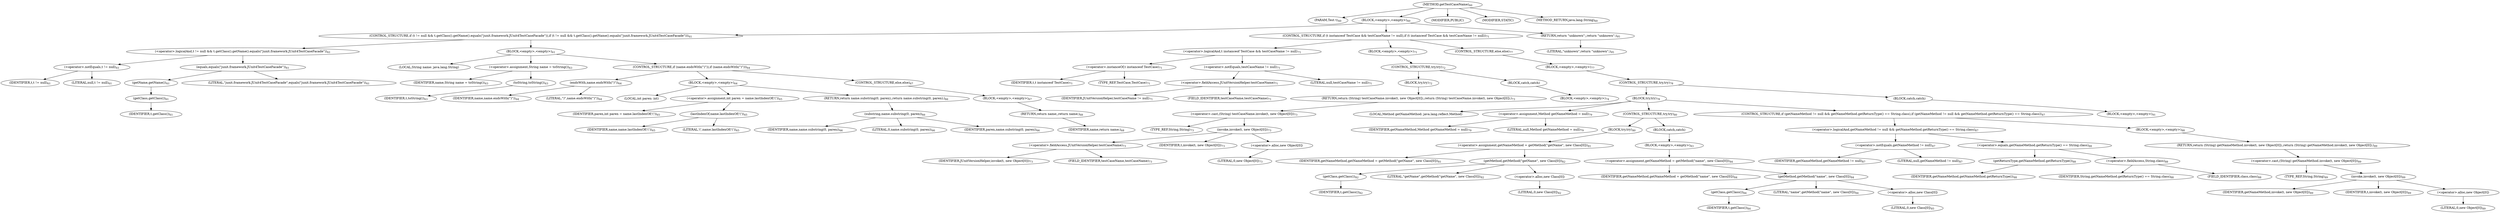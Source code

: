 digraph "getTestCaseName" {  
"21" [label = <(METHOD,getTestCaseName)<SUB>60</SUB>> ]
"22" [label = <(PARAM,Test t)<SUB>60</SUB>> ]
"23" [label = <(BLOCK,&lt;empty&gt;,&lt;empty&gt;)<SUB>60</SUB>> ]
"24" [label = <(CONTROL_STRUCTURE,if (t != null &amp;&amp; t.getClass().getName().equals(&quot;junit.framework.JUnit4TestCaseFacade&quot;)),if (t != null &amp;&amp; t.getClass().getName().equals(&quot;junit.framework.JUnit4TestCaseFacade&quot;)))<SUB>61</SUB>> ]
"25" [label = <(&lt;operator&gt;.logicalAnd,t != null &amp;&amp; t.getClass().getName().equals(&quot;junit.framework.JUnit4TestCaseFacade&quot;))<SUB>61</SUB>> ]
"26" [label = <(&lt;operator&gt;.notEquals,t != null)<SUB>61</SUB>> ]
"27" [label = <(IDENTIFIER,t,t != null)<SUB>61</SUB>> ]
"28" [label = <(LITERAL,null,t != null)<SUB>61</SUB>> ]
"29" [label = <(equals,equals(&quot;junit.framework.JUnit4TestCaseFacade&quot;))<SUB>61</SUB>> ]
"30" [label = <(getName,getName())<SUB>61</SUB>> ]
"31" [label = <(getClass,getClass())<SUB>61</SUB>> ]
"32" [label = <(IDENTIFIER,t,getClass())<SUB>61</SUB>> ]
"33" [label = <(LITERAL,&quot;junit.framework.JUnit4TestCaseFacade&quot;,equals(&quot;junit.framework.JUnit4TestCaseFacade&quot;))<SUB>61</SUB>> ]
"34" [label = <(BLOCK,&lt;empty&gt;,&lt;empty&gt;)<SUB>61</SUB>> ]
"35" [label = <(LOCAL,String name: java.lang.String)> ]
"36" [label = <(&lt;operator&gt;.assignment,String name = toString())<SUB>63</SUB>> ]
"37" [label = <(IDENTIFIER,name,String name = toString())<SUB>63</SUB>> ]
"38" [label = <(toString,toString())<SUB>63</SUB>> ]
"39" [label = <(IDENTIFIER,t,toString())<SUB>63</SUB>> ]
"40" [label = <(CONTROL_STRUCTURE,if (name.endsWith(&quot;)&quot;)),if (name.endsWith(&quot;)&quot;)))<SUB>64</SUB>> ]
"41" [label = <(endsWith,name.endsWith(&quot;)&quot;))<SUB>64</SUB>> ]
"42" [label = <(IDENTIFIER,name,name.endsWith(&quot;)&quot;))<SUB>64</SUB>> ]
"43" [label = <(LITERAL,&quot;)&quot;,name.endsWith(&quot;)&quot;))<SUB>64</SUB>> ]
"44" [label = <(BLOCK,&lt;empty&gt;,&lt;empty&gt;)<SUB>64</SUB>> ]
"45" [label = <(LOCAL,int paren: int)> ]
"46" [label = <(&lt;operator&gt;.assignment,int paren = name.lastIndexOf('('))<SUB>65</SUB>> ]
"47" [label = <(IDENTIFIER,paren,int paren = name.lastIndexOf('('))<SUB>65</SUB>> ]
"48" [label = <(lastIndexOf,name.lastIndexOf('('))<SUB>65</SUB>> ]
"49" [label = <(IDENTIFIER,name,name.lastIndexOf('('))<SUB>65</SUB>> ]
"50" [label = <(LITERAL,'(',name.lastIndexOf('('))<SUB>65</SUB>> ]
"51" [label = <(RETURN,return name.substring(0, paren);,return name.substring(0, paren);)<SUB>66</SUB>> ]
"52" [label = <(substring,name.substring(0, paren))<SUB>66</SUB>> ]
"53" [label = <(IDENTIFIER,name,name.substring(0, paren))<SUB>66</SUB>> ]
"54" [label = <(LITERAL,0,name.substring(0, paren))<SUB>66</SUB>> ]
"55" [label = <(IDENTIFIER,paren,name.substring(0, paren))<SUB>66</SUB>> ]
"56" [label = <(CONTROL_STRUCTURE,else,else)<SUB>67</SUB>> ]
"57" [label = <(BLOCK,&lt;empty&gt;,&lt;empty&gt;)<SUB>67</SUB>> ]
"58" [label = <(RETURN,return name;,return name;)<SUB>68</SUB>> ]
"59" [label = <(IDENTIFIER,name,return name;)<SUB>68</SUB>> ]
"60" [label = <(CONTROL_STRUCTURE,if (t instanceof TestCase &amp;&amp; testCaseName != null),if (t instanceof TestCase &amp;&amp; testCaseName != null))<SUB>71</SUB>> ]
"61" [label = <(&lt;operator&gt;.logicalAnd,t instanceof TestCase &amp;&amp; testCaseName != null)<SUB>71</SUB>> ]
"62" [label = <(&lt;operator&gt;.instanceOf,t instanceof TestCase)<SUB>71</SUB>> ]
"63" [label = <(IDENTIFIER,t,t instanceof TestCase)<SUB>71</SUB>> ]
"64" [label = <(TYPE_REF,TestCase,TestCase)<SUB>71</SUB>> ]
"65" [label = <(&lt;operator&gt;.notEquals,testCaseName != null)<SUB>71</SUB>> ]
"66" [label = <(&lt;operator&gt;.fieldAccess,JUnitVersionHelper.testCaseName)<SUB>71</SUB>> ]
"67" [label = <(IDENTIFIER,JUnitVersionHelper,testCaseName != null)<SUB>71</SUB>> ]
"68" [label = <(FIELD_IDENTIFIER,testCaseName,testCaseName)<SUB>71</SUB>> ]
"69" [label = <(LITERAL,null,testCaseName != null)<SUB>71</SUB>> ]
"70" [label = <(BLOCK,&lt;empty&gt;,&lt;empty&gt;)<SUB>71</SUB>> ]
"71" [label = <(CONTROL_STRUCTURE,try,try)<SUB>72</SUB>> ]
"72" [label = <(BLOCK,try,try)<SUB>72</SUB>> ]
"73" [label = <(RETURN,return (String) testCaseName.invoke(t, new Object[0]);,return (String) testCaseName.invoke(t, new Object[0]);)<SUB>73</SUB>> ]
"74" [label = <(&lt;operator&gt;.cast,(String) testCaseName.invoke(t, new Object[0]))<SUB>73</SUB>> ]
"75" [label = <(TYPE_REF,String,String)<SUB>73</SUB>> ]
"76" [label = <(invoke,invoke(t, new Object[0]))<SUB>73</SUB>> ]
"77" [label = <(&lt;operator&gt;.fieldAccess,JUnitVersionHelper.testCaseName)<SUB>73</SUB>> ]
"78" [label = <(IDENTIFIER,JUnitVersionHelper,invoke(t, new Object[0]))<SUB>73</SUB>> ]
"79" [label = <(FIELD_IDENTIFIER,testCaseName,testCaseName)<SUB>73</SUB>> ]
"80" [label = <(IDENTIFIER,t,invoke(t, new Object[0]))<SUB>73</SUB>> ]
"81" [label = <(&lt;operator&gt;.alloc,new Object[0])> ]
"82" [label = <(LITERAL,0,new Object[0])<SUB>73</SUB>> ]
"83" [label = <(BLOCK,catch,catch)> ]
"84" [label = <(BLOCK,&lt;empty&gt;,&lt;empty&gt;)<SUB>74</SUB>> ]
"85" [label = <(CONTROL_STRUCTURE,else,else)<SUB>77</SUB>> ]
"86" [label = <(BLOCK,&lt;empty&gt;,&lt;empty&gt;)<SUB>77</SUB>> ]
"87" [label = <(CONTROL_STRUCTURE,try,try)<SUB>78</SUB>> ]
"88" [label = <(BLOCK,try,try)<SUB>78</SUB>> ]
"89" [label = <(LOCAL,Method getNameMethod: java.lang.reflect.Method)> ]
"90" [label = <(&lt;operator&gt;.assignment,Method getNameMethod = null)<SUB>79</SUB>> ]
"91" [label = <(IDENTIFIER,getNameMethod,Method getNameMethod = null)<SUB>79</SUB>> ]
"92" [label = <(LITERAL,null,Method getNameMethod = null)<SUB>79</SUB>> ]
"93" [label = <(CONTROL_STRUCTURE,try,try)<SUB>80</SUB>> ]
"94" [label = <(BLOCK,try,try)<SUB>80</SUB>> ]
"95" [label = <(&lt;operator&gt;.assignment,getNameMethod = getMethod(&quot;getName&quot;, new Class[0]))<SUB>81</SUB>> ]
"96" [label = <(IDENTIFIER,getNameMethod,getNameMethod = getMethod(&quot;getName&quot;, new Class[0]))<SUB>81</SUB>> ]
"97" [label = <(getMethod,getMethod(&quot;getName&quot;, new Class[0]))<SUB>82</SUB>> ]
"98" [label = <(getClass,getClass())<SUB>82</SUB>> ]
"99" [label = <(IDENTIFIER,t,getClass())<SUB>82</SUB>> ]
"100" [label = <(LITERAL,&quot;getName&quot;,getMethod(&quot;getName&quot;, new Class[0]))<SUB>82</SUB>> ]
"101" [label = <(&lt;operator&gt;.alloc,new Class[0])> ]
"102" [label = <(LITERAL,0,new Class[0])<SUB>82</SUB>> ]
"103" [label = <(BLOCK,catch,catch)> ]
"104" [label = <(BLOCK,&lt;empty&gt;,&lt;empty&gt;)<SUB>83</SUB>> ]
"105" [label = <(&lt;operator&gt;.assignment,getNameMethod = getMethod(&quot;name&quot;, new Class[0]))<SUB>84</SUB>> ]
"106" [label = <(IDENTIFIER,getNameMethod,getNameMethod = getMethod(&quot;name&quot;, new Class[0]))<SUB>84</SUB>> ]
"107" [label = <(getMethod,getMethod(&quot;name&quot;, new Class[0]))<SUB>84</SUB>> ]
"108" [label = <(getClass,getClass())<SUB>84</SUB>> ]
"109" [label = <(IDENTIFIER,t,getClass())<SUB>84</SUB>> ]
"110" [label = <(LITERAL,&quot;name&quot;,getMethod(&quot;name&quot;, new Class[0]))<SUB>84</SUB>> ]
"111" [label = <(&lt;operator&gt;.alloc,new Class[0])> ]
"112" [label = <(LITERAL,0,new Class[0])<SUB>85</SUB>> ]
"113" [label = <(CONTROL_STRUCTURE,if (getNameMethod != null &amp;&amp; getNameMethod.getReturnType() == String.class),if (getNameMethod != null &amp;&amp; getNameMethod.getReturnType() == String.class))<SUB>87</SUB>> ]
"114" [label = <(&lt;operator&gt;.logicalAnd,getNameMethod != null &amp;&amp; getNameMethod.getReturnType() == String.class)<SUB>87</SUB>> ]
"115" [label = <(&lt;operator&gt;.notEquals,getNameMethod != null)<SUB>87</SUB>> ]
"116" [label = <(IDENTIFIER,getNameMethod,getNameMethod != null)<SUB>87</SUB>> ]
"117" [label = <(LITERAL,null,getNameMethod != null)<SUB>87</SUB>> ]
"118" [label = <(&lt;operator&gt;.equals,getNameMethod.getReturnType() == String.class)<SUB>88</SUB>> ]
"119" [label = <(getReturnType,getNameMethod.getReturnType())<SUB>88</SUB>> ]
"120" [label = <(IDENTIFIER,getNameMethod,getNameMethod.getReturnType())<SUB>88</SUB>> ]
"121" [label = <(&lt;operator&gt;.fieldAccess,String.class)<SUB>88</SUB>> ]
"122" [label = <(IDENTIFIER,String,getNameMethod.getReturnType() == String.class)<SUB>88</SUB>> ]
"123" [label = <(FIELD_IDENTIFIER,class,class)<SUB>88</SUB>> ]
"124" [label = <(BLOCK,&lt;empty&gt;,&lt;empty&gt;)<SUB>88</SUB>> ]
"125" [label = <(RETURN,return (String) getNameMethod.invoke(t, new Object[0]);,return (String) getNameMethod.invoke(t, new Object[0]);)<SUB>89</SUB>> ]
"126" [label = <(&lt;operator&gt;.cast,(String) getNameMethod.invoke(t, new Object[0]))<SUB>89</SUB>> ]
"127" [label = <(TYPE_REF,String,String)<SUB>89</SUB>> ]
"128" [label = <(invoke,invoke(t, new Object[0]))<SUB>89</SUB>> ]
"129" [label = <(IDENTIFIER,getNameMethod,invoke(t, new Object[0]))<SUB>89</SUB>> ]
"130" [label = <(IDENTIFIER,t,invoke(t, new Object[0]))<SUB>89</SUB>> ]
"131" [label = <(&lt;operator&gt;.alloc,new Object[0])> ]
"132" [label = <(LITERAL,0,new Object[0])<SUB>89</SUB>> ]
"133" [label = <(BLOCK,catch,catch)> ]
"134" [label = <(BLOCK,&lt;empty&gt;,&lt;empty&gt;)<SUB>91</SUB>> ]
"135" [label = <(RETURN,return &quot;unknown&quot;;,return &quot;unknown&quot;;)<SUB>95</SUB>> ]
"136" [label = <(LITERAL,&quot;unknown&quot;,return &quot;unknown&quot;;)<SUB>95</SUB>> ]
"137" [label = <(MODIFIER,PUBLIC)> ]
"138" [label = <(MODIFIER,STATIC)> ]
"139" [label = <(METHOD_RETURN,java.lang.String)<SUB>60</SUB>> ]
  "21" -> "22" 
  "21" -> "23" 
  "21" -> "137" 
  "21" -> "138" 
  "21" -> "139" 
  "23" -> "24" 
  "23" -> "60" 
  "23" -> "135" 
  "24" -> "25" 
  "24" -> "34" 
  "25" -> "26" 
  "25" -> "29" 
  "26" -> "27" 
  "26" -> "28" 
  "29" -> "30" 
  "29" -> "33" 
  "30" -> "31" 
  "31" -> "32" 
  "34" -> "35" 
  "34" -> "36" 
  "34" -> "40" 
  "36" -> "37" 
  "36" -> "38" 
  "38" -> "39" 
  "40" -> "41" 
  "40" -> "44" 
  "40" -> "56" 
  "41" -> "42" 
  "41" -> "43" 
  "44" -> "45" 
  "44" -> "46" 
  "44" -> "51" 
  "46" -> "47" 
  "46" -> "48" 
  "48" -> "49" 
  "48" -> "50" 
  "51" -> "52" 
  "52" -> "53" 
  "52" -> "54" 
  "52" -> "55" 
  "56" -> "57" 
  "57" -> "58" 
  "58" -> "59" 
  "60" -> "61" 
  "60" -> "70" 
  "60" -> "85" 
  "61" -> "62" 
  "61" -> "65" 
  "62" -> "63" 
  "62" -> "64" 
  "65" -> "66" 
  "65" -> "69" 
  "66" -> "67" 
  "66" -> "68" 
  "70" -> "71" 
  "71" -> "72" 
  "71" -> "83" 
  "72" -> "73" 
  "73" -> "74" 
  "74" -> "75" 
  "74" -> "76" 
  "76" -> "77" 
  "76" -> "80" 
  "76" -> "81" 
  "77" -> "78" 
  "77" -> "79" 
  "81" -> "82" 
  "83" -> "84" 
  "85" -> "86" 
  "86" -> "87" 
  "87" -> "88" 
  "87" -> "133" 
  "88" -> "89" 
  "88" -> "90" 
  "88" -> "93" 
  "88" -> "113" 
  "90" -> "91" 
  "90" -> "92" 
  "93" -> "94" 
  "93" -> "103" 
  "94" -> "95" 
  "95" -> "96" 
  "95" -> "97" 
  "97" -> "98" 
  "97" -> "100" 
  "97" -> "101" 
  "98" -> "99" 
  "101" -> "102" 
  "103" -> "104" 
  "104" -> "105" 
  "105" -> "106" 
  "105" -> "107" 
  "107" -> "108" 
  "107" -> "110" 
  "107" -> "111" 
  "108" -> "109" 
  "111" -> "112" 
  "113" -> "114" 
  "113" -> "124" 
  "114" -> "115" 
  "114" -> "118" 
  "115" -> "116" 
  "115" -> "117" 
  "118" -> "119" 
  "118" -> "121" 
  "119" -> "120" 
  "121" -> "122" 
  "121" -> "123" 
  "124" -> "125" 
  "125" -> "126" 
  "126" -> "127" 
  "126" -> "128" 
  "128" -> "129" 
  "128" -> "130" 
  "128" -> "131" 
  "131" -> "132" 
  "133" -> "134" 
  "135" -> "136" 
}
